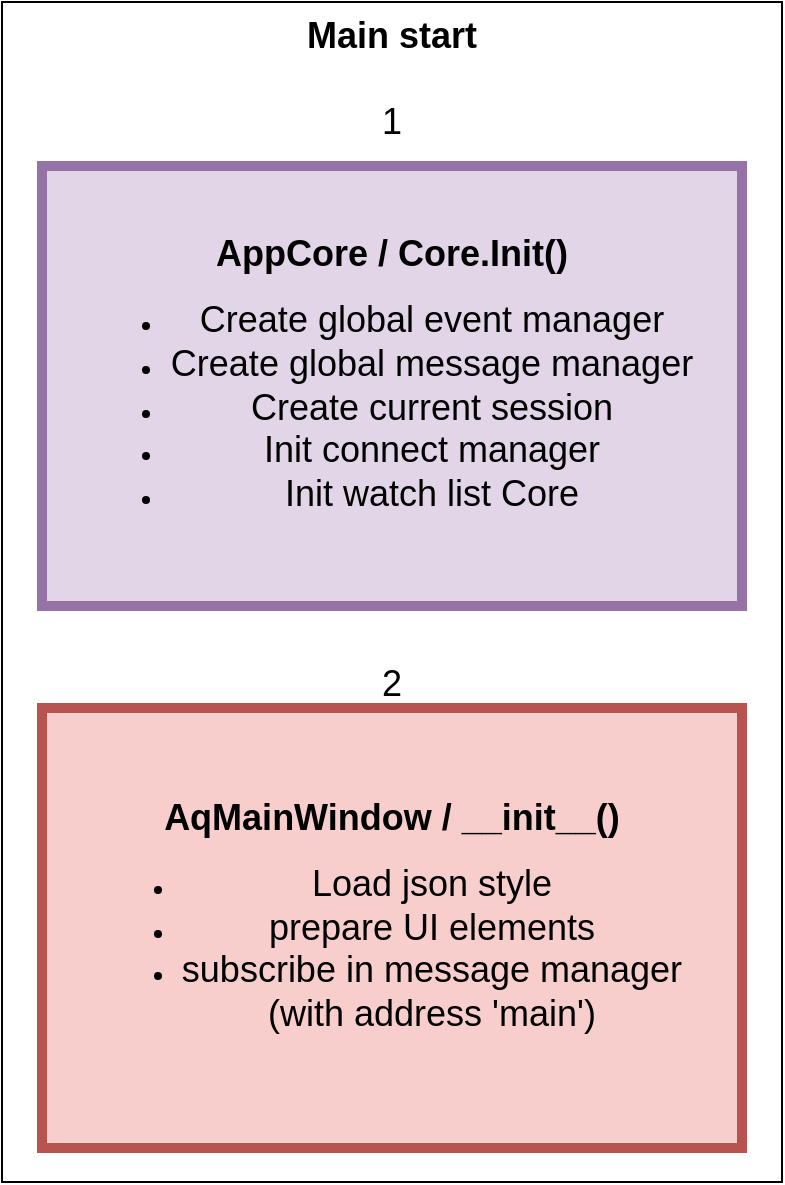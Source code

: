 <mxfile version="24.2.5" type="github">
  <diagram name="Страница — 1" id="vz1vgDOsMvOrpUwdZbvc">
    <mxGraphModel dx="990" dy="2700" grid="1" gridSize="10" guides="1" tooltips="1" connect="1" arrows="1" fold="1" page="1" pageScale="1" pageWidth="827" pageHeight="1169" math="0" shadow="0">
      <root>
        <mxCell id="0" />
        <mxCell id="1" parent="0" />
        <mxCell id="deVT8PtZJ74LpzowGz-3-1" value="&lt;font style=&quot;font-size: 18px;&quot;&gt;&lt;b&gt;Main start&lt;/b&gt;&lt;/font&gt;&lt;div&gt;&lt;font style=&quot;font-size: 18px;&quot;&gt;&lt;b&gt;&lt;br&gt;&lt;/b&gt;&lt;/font&gt;&lt;/div&gt;&lt;div&gt;&lt;font style=&quot;font-size: 18px;&quot;&gt;1&lt;/font&gt;&lt;/div&gt;&lt;div&gt;&lt;font style=&quot;font-size: 18px;&quot;&gt;&lt;br&gt;&lt;/font&gt;&lt;/div&gt;&lt;div&gt;&lt;font style=&quot;font-size: 18px;&quot;&gt;&lt;br&gt;&lt;/font&gt;&lt;/div&gt;&lt;div&gt;&lt;font style=&quot;font-size: 18px;&quot;&gt;&lt;br&gt;&lt;/font&gt;&lt;/div&gt;&lt;div&gt;&lt;font style=&quot;font-size: 18px;&quot;&gt;&lt;br&gt;&lt;/font&gt;&lt;/div&gt;&lt;div&gt;&lt;font style=&quot;font-size: 18px;&quot;&gt;&lt;br&gt;&lt;/font&gt;&lt;/div&gt;&lt;div&gt;&lt;font style=&quot;font-size: 18px;&quot;&gt;&lt;br&gt;&lt;/font&gt;&lt;/div&gt;&lt;div&gt;&lt;font style=&quot;font-size: 18px;&quot;&gt;&lt;br&gt;&lt;/font&gt;&lt;/div&gt;&lt;div&gt;&lt;font style=&quot;font-size: 18px;&quot;&gt;&lt;br&gt;&lt;/font&gt;&lt;/div&gt;&lt;div&gt;&lt;font style=&quot;font-size: 18px;&quot;&gt;&lt;br&gt;&lt;/font&gt;&lt;/div&gt;&lt;div&gt;&lt;font style=&quot;font-size: 18px;&quot;&gt;&lt;br&gt;&lt;/font&gt;&lt;/div&gt;&lt;div&gt;&lt;font style=&quot;font-size: 18px;&quot;&gt;&lt;br&gt;&lt;/font&gt;&lt;/div&gt;&lt;div&gt;&lt;font style=&quot;font-size: 18px;&quot;&gt;&lt;br&gt;&lt;/font&gt;&lt;/div&gt;&lt;div&gt;&lt;font style=&quot;font-size: 18px;&quot;&gt;2&lt;/font&gt;&lt;/div&gt;" style="rounded=0;whiteSpace=wrap;html=1;verticalAlign=top;" vertex="1" parent="1">
          <mxGeometry x="10" y="160" width="390" height="590" as="geometry" />
        </mxCell>
        <mxCell id="deVT8PtZJ74LpzowGz-3-2" value="&lt;b&gt;&lt;font style=&quot;font-size: 18px;&quot;&gt;AppCore / Core.Init()&lt;/font&gt;&lt;/b&gt;&lt;div&gt;&lt;ul&gt;&lt;li&gt;&lt;font style=&quot;font-size: 18px;&quot;&gt;Create global event manager&lt;/font&gt;&lt;/li&gt;&lt;li&gt;&lt;font style=&quot;font-size: 18px;&quot;&gt;Create global message manager&lt;/font&gt;&lt;/li&gt;&lt;li&gt;&lt;span style=&quot;font-size: 18px;&quot;&gt;Create current session&lt;/span&gt;&lt;/li&gt;&lt;li&gt;&lt;span style=&quot;font-size: 18px;&quot;&gt;Init connect manager&lt;/span&gt;&lt;/li&gt;&lt;li&gt;&lt;span style=&quot;font-size: 18px;&quot;&gt;Init watch list Core&lt;/span&gt;&lt;/li&gt;&lt;/ul&gt;&lt;/div&gt;" style="rounded=0;whiteSpace=wrap;html=1;fillColor=#e1d5e7;strokeColor=#9673a6;strokeWidth=5;" vertex="1" parent="1">
          <mxGeometry x="30" y="242" width="350" height="220" as="geometry" />
        </mxCell>
        <mxCell id="deVT8PtZJ74LpzowGz-3-3" value="&lt;span style=&quot;font-size: 18px;&quot;&gt;&lt;b&gt;AqMainWindow / __init__()&lt;/b&gt;&lt;/span&gt;&lt;div&gt;&lt;ul&gt;&lt;li&gt;&lt;span style=&quot;font-size: 18px;&quot;&gt;Load json style&lt;/span&gt;&lt;/li&gt;&lt;li&gt;&lt;span style=&quot;font-size: 18px;&quot;&gt;prepare UI elements&lt;/span&gt;&lt;/li&gt;&lt;li&gt;&lt;span style=&quot;font-size: 18px;&quot;&gt;subscribe in message manager&lt;br&gt;(with address &#39;main&#39;)&lt;/span&gt;&lt;/li&gt;&lt;/ul&gt;&lt;/div&gt;" style="rounded=0;whiteSpace=wrap;html=1;fillColor=#f8cecc;strokeColor=#b85450;strokeWidth=5;" vertex="1" parent="1">
          <mxGeometry x="30" y="513" width="350" height="220" as="geometry" />
        </mxCell>
      </root>
    </mxGraphModel>
  </diagram>
</mxfile>
